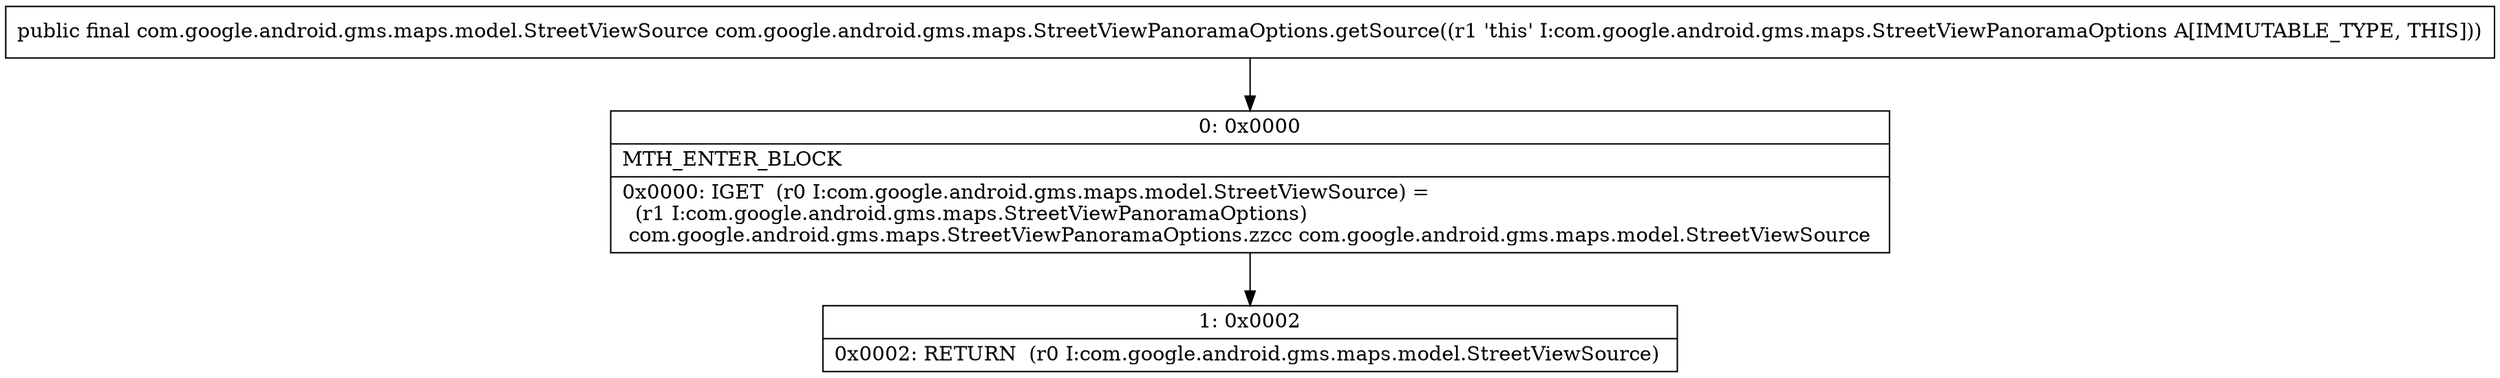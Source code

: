 digraph "CFG forcom.google.android.gms.maps.StreetViewPanoramaOptions.getSource()Lcom\/google\/android\/gms\/maps\/model\/StreetViewSource;" {
Node_0 [shape=record,label="{0\:\ 0x0000|MTH_ENTER_BLOCK\l|0x0000: IGET  (r0 I:com.google.android.gms.maps.model.StreetViewSource) = \l  (r1 I:com.google.android.gms.maps.StreetViewPanoramaOptions)\l com.google.android.gms.maps.StreetViewPanoramaOptions.zzcc com.google.android.gms.maps.model.StreetViewSource \l}"];
Node_1 [shape=record,label="{1\:\ 0x0002|0x0002: RETURN  (r0 I:com.google.android.gms.maps.model.StreetViewSource) \l}"];
MethodNode[shape=record,label="{public final com.google.android.gms.maps.model.StreetViewSource com.google.android.gms.maps.StreetViewPanoramaOptions.getSource((r1 'this' I:com.google.android.gms.maps.StreetViewPanoramaOptions A[IMMUTABLE_TYPE, THIS])) }"];
MethodNode -> Node_0;
Node_0 -> Node_1;
}

